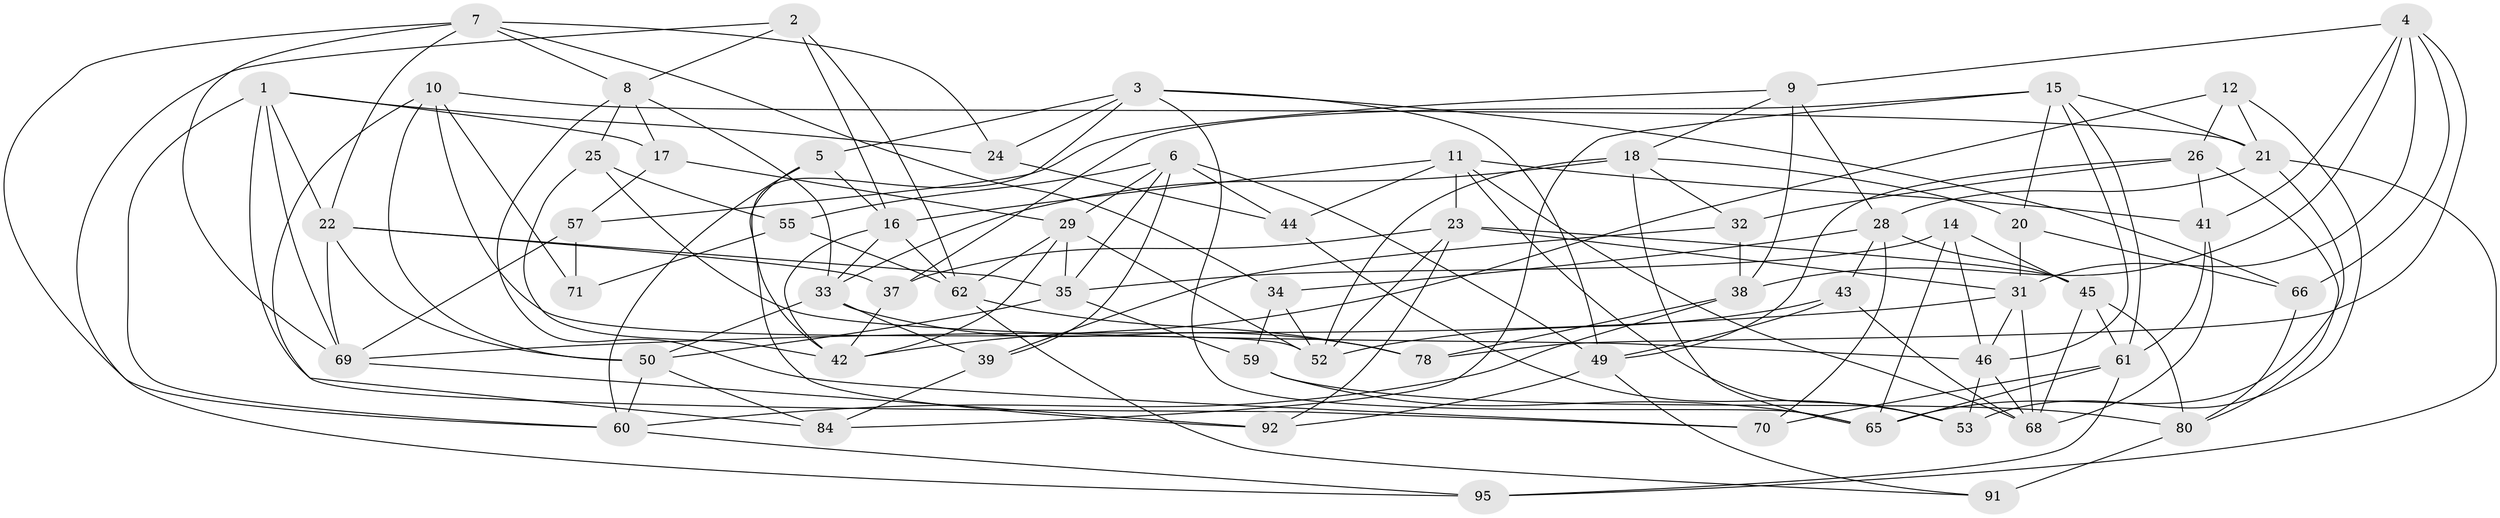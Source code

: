 // original degree distribution, {4: 1.0}
// Generated by graph-tools (version 1.1) at 2025/11/02/27/25 16:11:42]
// undirected, 62 vertices, 156 edges
graph export_dot {
graph [start="1"]
  node [color=gray90,style=filled];
  1 [super="+13"];
  2;
  3 [super="+72"];
  4 [super="+27"];
  5;
  6 [super="+64"];
  7 [super="+36"];
  8 [super="+47"];
  9 [super="+83"];
  10 [super="+19"];
  11 [super="+48"];
  12;
  14;
  15 [super="+76"];
  16 [super="+30"];
  17;
  18 [super="+77"];
  20;
  21 [super="+88"];
  22 [super="+97"];
  23 [super="+81"];
  24;
  25;
  26 [super="+63"];
  28 [super="+40"];
  29 [super="+74"];
  31 [super="+56"];
  32;
  33 [super="+58"];
  34;
  35 [super="+86"];
  37;
  38 [super="+93"];
  39;
  41 [super="+51"];
  42 [super="+89"];
  43;
  44;
  45 [super="+79"];
  46 [super="+98"];
  49 [super="+67"];
  50 [super="+54"];
  52 [super="+85"];
  53;
  55;
  57;
  59;
  60 [super="+75"];
  61 [super="+94"];
  62 [super="+90"];
  65 [super="+82"];
  66;
  68 [super="+87"];
  69 [super="+73"];
  70;
  71;
  78;
  80 [super="+96"];
  84;
  91;
  92;
  95;
  1 -- 24;
  1 -- 22;
  1 -- 60;
  1 -- 69;
  1 -- 17;
  1 -- 70;
  2 -- 95;
  2 -- 62;
  2 -- 16;
  2 -- 8;
  3 -- 49;
  3 -- 92;
  3 -- 5;
  3 -- 24;
  3 -- 65;
  3 -- 66;
  4 -- 31;
  4 -- 9;
  4 -- 41;
  4 -- 66;
  4 -- 78;
  4 -- 38;
  5 -- 42;
  5 -- 16;
  5 -- 60;
  6 -- 55;
  6 -- 49;
  6 -- 44;
  6 -- 39;
  6 -- 29;
  6 -- 35;
  7 -- 22;
  7 -- 24;
  7 -- 69;
  7 -- 8;
  7 -- 34;
  7 -- 60;
  8 -- 70;
  8 -- 25;
  8 -- 17;
  8 -- 33;
  9 -- 38 [weight=2];
  9 -- 28;
  9 -- 57;
  9 -- 18;
  10 -- 71 [weight=2];
  10 -- 21;
  10 -- 84;
  10 -- 52;
  10 -- 50;
  11 -- 44;
  11 -- 23;
  11 -- 53;
  11 -- 16;
  11 -- 41;
  11 -- 68;
  12 -- 26;
  12 -- 53;
  12 -- 42;
  12 -- 21;
  14 -- 46;
  14 -- 45;
  14 -- 65;
  14 -- 35;
  15 -- 46;
  15 -- 37;
  15 -- 20;
  15 -- 84;
  15 -- 21;
  15 -- 61;
  16 -- 62;
  16 -- 33;
  16 -- 42;
  17 -- 29;
  17 -- 57;
  18 -- 20;
  18 -- 33;
  18 -- 65;
  18 -- 32;
  18 -- 52;
  20 -- 66;
  20 -- 31;
  21 -- 65;
  21 -- 95;
  21 -- 28;
  22 -- 37;
  22 -- 69;
  22 -- 50;
  22 -- 35;
  23 -- 45;
  23 -- 92;
  23 -- 37;
  23 -- 31;
  23 -- 52;
  24 -- 44;
  25 -- 55;
  25 -- 42;
  25 -- 46;
  26 -- 49;
  26 -- 41 [weight=2];
  26 -- 32;
  26 -- 80;
  28 -- 70;
  28 -- 43;
  28 -- 34;
  28 -- 45;
  29 -- 62;
  29 -- 35;
  29 -- 52;
  29 -- 42;
  31 -- 69;
  31 -- 68;
  31 -- 46;
  32 -- 38;
  32 -- 39;
  33 -- 50;
  33 -- 78;
  33 -- 39;
  34 -- 52;
  34 -- 59;
  35 -- 59;
  35 -- 50;
  37 -- 42;
  38 -- 60;
  38 -- 78;
  39 -- 84;
  41 -- 61;
  41 -- 68;
  43 -- 52;
  43 -- 68;
  43 -- 49;
  44 -- 53;
  45 -- 61;
  45 -- 80;
  45 -- 68;
  46 -- 68;
  46 -- 53;
  49 -- 91;
  49 -- 92;
  50 -- 60;
  50 -- 84;
  55 -- 71;
  55 -- 62;
  57 -- 71;
  57 -- 69;
  59 -- 65;
  59 -- 80;
  60 -- 95;
  61 -- 95;
  61 -- 65;
  61 -- 70;
  62 -- 91;
  62 -- 78;
  66 -- 80;
  69 -- 92;
  80 -- 91 [weight=2];
}
